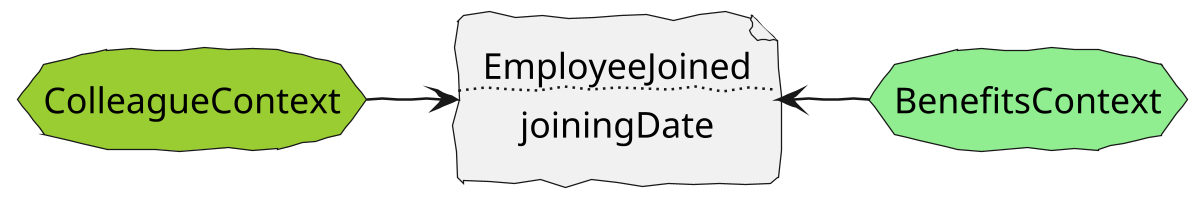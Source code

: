 @startuml
!include <tupadr3/common>
!include <tupadr3/font-awesome-5/clock>
!include <tupadr3/font-awesome-5/calendar_alt>

skinparam defaultFontName Purisa
skinparam handwritten true
skinparam backgroundcolor transparent

skinparam defaultTextAlignment center


scale 1200*480

file EmployeeJoined [
EmployeeJoined
....
joiningDate
]
storage ColleagueContext #YellowGreen
storage BenefitsContext #LightGreen

ColleagueContext -> EmployeeJoined
EmployeeJoined <-r- BenefitsContext

@enduml